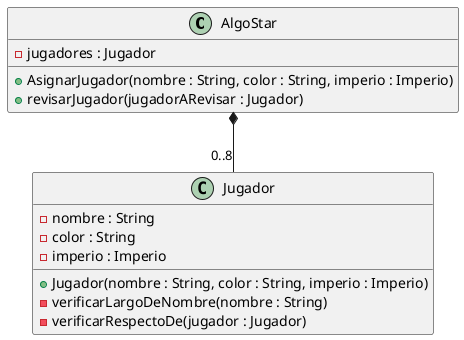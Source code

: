 @startuml

class AlgoStar {
    - jugadores : Jugador

    + AsignarJugador(nombre : String, color : String, imperio : Imperio)
    + revisarJugador(jugadorARevisar : Jugador)
}

class Jugador {
    - nombre : String
    - color : String
    - imperio : Imperio

    + Jugador(nombre : String, color : String, imperio : Imperio)
    - verificarLargoDeNombre(nombre : String)
    - verificarRespectoDe(jugador : Jugador)

}

AlgoStar *-- "0..8" Jugador

@enduml